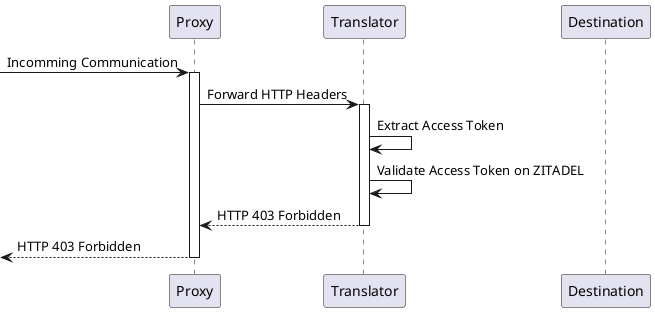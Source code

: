 @startuml
skinparam backgroundcolor transparent

participant "Proxy" as p
participant "Translator" as t
participant "Destination" as d

[-> p : Incomming Communication
activate p
    p -> t : Forward HTTP Headers
    activate t
        t -> t : Extract Access Token
        t -> t : Validate Access Token on ZITADEL
    return HTTP 403 Forbidden
return HTTP 403 Forbidden

@enduml
